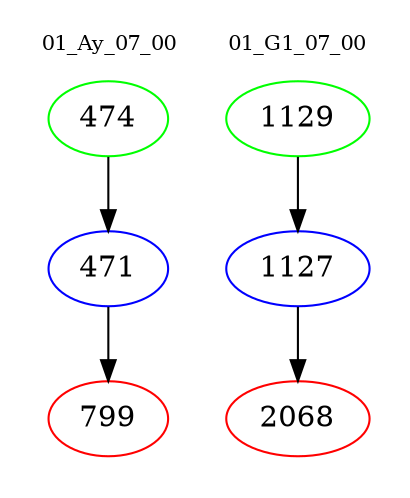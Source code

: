 digraph{
subgraph cluster_0 {
color = white
label = "01_Ay_07_00";
fontsize=10;
T0_474 [label="474", color="green"]
T0_474 -> T0_471 [color="black"]
T0_471 [label="471", color="blue"]
T0_471 -> T0_799 [color="black"]
T0_799 [label="799", color="red"]
}
subgraph cluster_1 {
color = white
label = "01_G1_07_00";
fontsize=10;
T1_1129 [label="1129", color="green"]
T1_1129 -> T1_1127 [color="black"]
T1_1127 [label="1127", color="blue"]
T1_1127 -> T1_2068 [color="black"]
T1_2068 [label="2068", color="red"]
}
}
